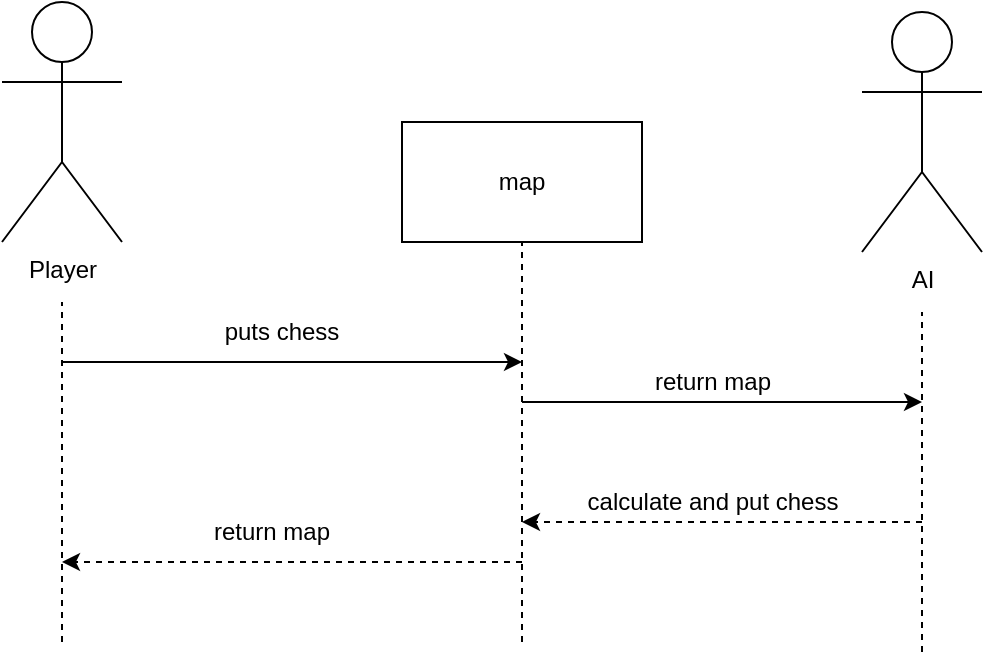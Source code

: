 <mxfile version="15.7.3" type="device"><diagram id="NalE1I3PYSNk3yit5gKa" name="第 1 页"><mxGraphModel dx="1106" dy="850" grid="1" gridSize="10" guides="1" tooltips="1" connect="1" arrows="1" fold="1" page="1" pageScale="1" pageWidth="827" pageHeight="1169" math="0" shadow="0"><root><mxCell id="0"/><mxCell id="1" parent="0"/><mxCell id="m2pgOVpqt-1MtrYy7OQj-1" value="Player" style="shape=umlActor;verticalLabelPosition=bottom;verticalAlign=top;html=1;outlineConnect=0;" vertex="1" parent="1"><mxGeometry x="210" y="160" width="60" height="120" as="geometry"/></mxCell><mxCell id="m2pgOVpqt-1MtrYy7OQj-2" value="" style="endArrow=none;dashed=1;html=1;rounded=0;" edge="1" parent="1"><mxGeometry width="50" height="50" relative="1" as="geometry"><mxPoint x="240" y="480" as="sourcePoint"/><mxPoint x="240" y="310" as="targetPoint"/></mxGeometry></mxCell><mxCell id="m2pgOVpqt-1MtrYy7OQj-3" value="map" style="rounded=0;whiteSpace=wrap;html=1;" vertex="1" parent="1"><mxGeometry x="410" y="220" width="120" height="60" as="geometry"/></mxCell><mxCell id="m2pgOVpqt-1MtrYy7OQj-4" value="" style="endArrow=none;dashed=1;html=1;rounded=0;entryX=0.5;entryY=1;entryDx=0;entryDy=0;" edge="1" parent="1" target="m2pgOVpqt-1MtrYy7OQj-3"><mxGeometry width="50" height="50" relative="1" as="geometry"><mxPoint x="470" y="480" as="sourcePoint"/><mxPoint x="469.5" y="290" as="targetPoint"/></mxGeometry></mxCell><mxCell id="m2pgOVpqt-1MtrYy7OQj-5" value="" style="endArrow=classic;html=1;rounded=0;" edge="1" parent="1"><mxGeometry width="50" height="50" relative="1" as="geometry"><mxPoint x="240" y="340" as="sourcePoint"/><mxPoint x="470" y="340" as="targetPoint"/></mxGeometry></mxCell><mxCell id="m2pgOVpqt-1MtrYy7OQj-6" value="puts chess" style="text;html=1;strokeColor=none;fillColor=none;align=center;verticalAlign=middle;whiteSpace=wrap;rounded=0;" vertex="1" parent="1"><mxGeometry x="300" y="310" width="100" height="30" as="geometry"/></mxCell><mxCell id="m2pgOVpqt-1MtrYy7OQj-7" value="" style="endArrow=classic;html=1;rounded=0;dashed=1;" edge="1" parent="1"><mxGeometry width="50" height="50" relative="1" as="geometry"><mxPoint x="470" y="440" as="sourcePoint"/><mxPoint x="240" y="440" as="targetPoint"/></mxGeometry></mxCell><mxCell id="m2pgOVpqt-1MtrYy7OQj-8" value="return map" style="text;html=1;strokeColor=none;fillColor=none;align=center;verticalAlign=middle;whiteSpace=wrap;rounded=0;" vertex="1" parent="1"><mxGeometry x="270" y="410" width="150" height="30" as="geometry"/></mxCell><mxCell id="m2pgOVpqt-1MtrYy7OQj-11" value="AI" style="shape=umlActor;verticalLabelPosition=bottom;verticalAlign=top;html=1;outlineConnect=0;" vertex="1" parent="1"><mxGeometry x="640" y="165" width="60" height="120" as="geometry"/></mxCell><mxCell id="m2pgOVpqt-1MtrYy7OQj-12" value="" style="endArrow=none;dashed=1;html=1;rounded=0;" edge="1" parent="1"><mxGeometry width="50" height="50" relative="1" as="geometry"><mxPoint x="670" y="485" as="sourcePoint"/><mxPoint x="670" y="315" as="targetPoint"/></mxGeometry></mxCell><mxCell id="m2pgOVpqt-1MtrYy7OQj-15" value="" style="endArrow=classic;html=1;rounded=0;" edge="1" parent="1"><mxGeometry width="50" height="50" relative="1" as="geometry"><mxPoint x="470" y="360" as="sourcePoint"/><mxPoint x="670" y="360" as="targetPoint"/></mxGeometry></mxCell><mxCell id="m2pgOVpqt-1MtrYy7OQj-16" value="return map" style="text;html=1;align=center;verticalAlign=middle;resizable=0;points=[];autosize=1;strokeColor=none;fillColor=none;" vertex="1" parent="1"><mxGeometry x="530" y="340" width="70" height="20" as="geometry"/></mxCell><mxCell id="m2pgOVpqt-1MtrYy7OQj-17" value="" style="endArrow=classic;html=1;rounded=0;dashed=1;" edge="1" parent="1"><mxGeometry width="50" height="50" relative="1" as="geometry"><mxPoint x="670" y="420" as="sourcePoint"/><mxPoint x="470" y="420" as="targetPoint"/></mxGeometry></mxCell><mxCell id="m2pgOVpqt-1MtrYy7OQj-18" value="calculate and put chess" style="text;html=1;align=center;verticalAlign=middle;resizable=0;points=[];autosize=1;strokeColor=none;fillColor=none;" vertex="1" parent="1"><mxGeometry x="495" y="400" width="140" height="20" as="geometry"/></mxCell></root></mxGraphModel></diagram></mxfile>